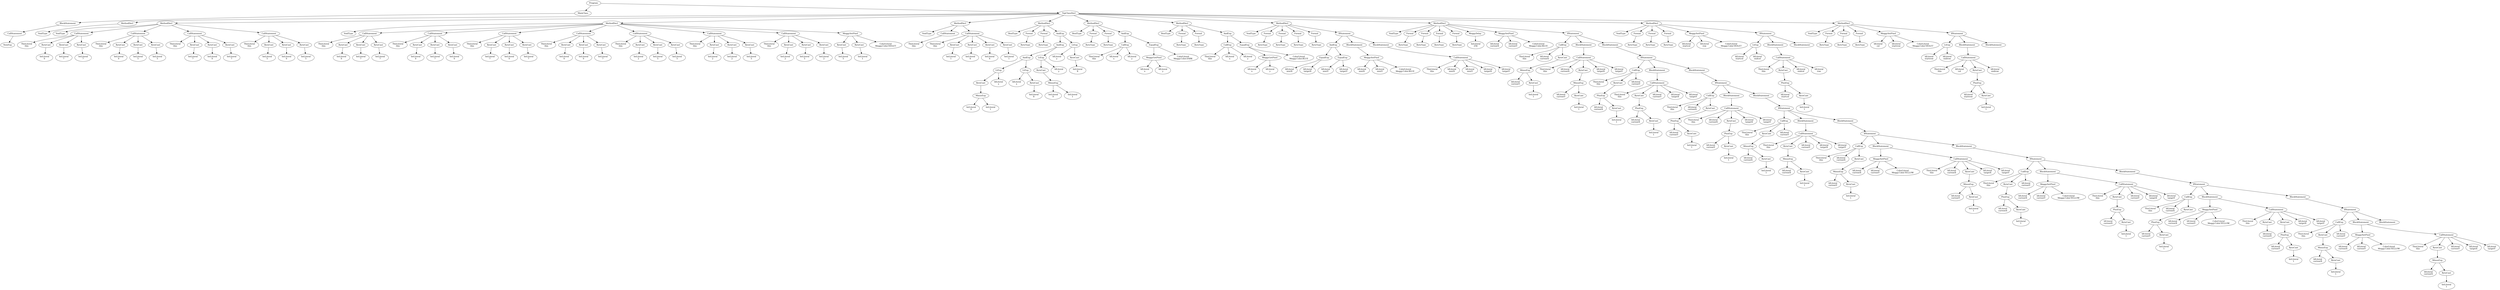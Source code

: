 digraph ASTGraph {
0 [ label="Program" ];
1 [ label="MainClass" ];
0 -> 1
2 [ label="BlockStatement" ];
1 -> 2
3 [ label="CallStatement" ];
2 -> 3
4 [ label="NewExp" ];
3 -> 4
5 [ label="TopClassDecl" ];
0 -> 5
6 [ label="MethodDecl" ];
5 -> 6
7 [ label="VoidType" ];
6 -> 7
8 [ label="MethodDecl" ];
5 -> 8
9 [ label="VoidType" ];
8 -> 9
10 [ label="CallStatement" ];
8 -> 10
11 [ label="ThisLiteral\nthis" ];
10 -> 11
12 [ label="ByteCast" ];
10 -> 12
13 [ label="IntLiteral\n0" ];
12 -> 13
14 [ label="ByteCast" ];
10 -> 14
15 [ label="IntLiteral\n7" ];
14 -> 15
16 [ label="ByteCast" ];
10 -> 16
17 [ label="IntLiteral\n7" ];
16 -> 17
18 [ label="CallStatement" ];
8 -> 18
19 [ label="ThisLiteral\nthis" ];
18 -> 19
20 [ label="ByteCast" ];
18 -> 20
21 [ label="IntLiteral\n0" ];
20 -> 21
22 [ label="ByteCast" ];
18 -> 22
23 [ label="IntLiteral\n5" ];
22 -> 23
24 [ label="ByteCast" ];
18 -> 24
25 [ label="IntLiteral\n5" ];
24 -> 25
26 [ label="CallStatement" ];
8 -> 26
27 [ label="ThisLiteral\nthis" ];
26 -> 27
28 [ label="ByteCast" ];
26 -> 28
29 [ label="IntLiteral\n7" ];
28 -> 29
30 [ label="ByteCast" ];
26 -> 30
31 [ label="IntLiteral\n0" ];
30 -> 31
32 [ label="ByteCast" ];
26 -> 32
33 [ label="IntLiteral\n7" ];
32 -> 33
34 [ label="CallStatement" ];
8 -> 34
35 [ label="ThisLiteral\nthis" ];
34 -> 35
36 [ label="ByteCast" ];
34 -> 36
37 [ label="IntLiteral\n5" ];
36 -> 37
38 [ label="ByteCast" ];
34 -> 38
39 [ label="IntLiteral\n0" ];
38 -> 39
40 [ label="ByteCast" ];
34 -> 40
41 [ label="IntLiteral\n5" ];
40 -> 41
42 [ label="MethodDecl" ];
5 -> 42
43 [ label="VoidType" ];
42 -> 43
44 [ label="CallStatement" ];
42 -> 44
45 [ label="ThisLiteral\nthis" ];
44 -> 45
46 [ label="ByteCast" ];
44 -> 46
47 [ label="IntLiteral\n0" ];
46 -> 47
48 [ label="ByteCast" ];
44 -> 48
49 [ label="IntLiteral\n7" ];
48 -> 49
50 [ label="ByteCast" ];
44 -> 50
51 [ label="IntLiteral\n7" ];
50 -> 51
52 [ label="CallStatement" ];
42 -> 52
53 [ label="ThisLiteral\nthis" ];
52 -> 53
54 [ label="ByteCast" ];
52 -> 54
55 [ label="IntLiteral\n0" ];
54 -> 55
56 [ label="ByteCast" ];
52 -> 56
57 [ label="IntLiteral\n7" ];
56 -> 57
58 [ label="ByteCast" ];
52 -> 58
59 [ label="IntLiteral\n0" ];
58 -> 59
60 [ label="CallStatement" ];
42 -> 60
61 [ label="ThisLiteral\nthis" ];
60 -> 61
62 [ label="ByteCast" ];
60 -> 62
63 [ label="IntLiteral\n7" ];
62 -> 63
64 [ label="ByteCast" ];
60 -> 64
65 [ label="IntLiteral\n0" ];
64 -> 65
66 [ label="ByteCast" ];
60 -> 66
67 [ label="IntLiteral\n7" ];
66 -> 67
68 [ label="CallStatement" ];
42 -> 68
69 [ label="ThisLiteral\nthis" ];
68 -> 69
70 [ label="ByteCast" ];
68 -> 70
71 [ label="IntLiteral\n0" ];
70 -> 71
72 [ label="ByteCast" ];
68 -> 72
73 [ label="IntLiteral\n0" ];
72 -> 73
74 [ label="ByteCast" ];
68 -> 74
75 [ label="IntLiteral\n7" ];
74 -> 75
76 [ label="CallStatement" ];
42 -> 76
77 [ label="ThisLiteral\nthis" ];
76 -> 77
78 [ label="ByteCast" ];
76 -> 78
79 [ label="IntLiteral\n2" ];
78 -> 79
80 [ label="ByteCast" ];
76 -> 80
81 [ label="IntLiteral\n5" ];
80 -> 81
82 [ label="ByteCast" ];
76 -> 82
83 [ label="IntLiteral\n5" ];
82 -> 83
84 [ label="CallStatement" ];
42 -> 84
85 [ label="ThisLiteral\nthis" ];
84 -> 85
86 [ label="ByteCast" ];
84 -> 86
87 [ label="IntLiteral\n2" ];
86 -> 87
88 [ label="ByteCast" ];
84 -> 88
89 [ label="IntLiteral\n2" ];
88 -> 89
90 [ label="ByteCast" ];
84 -> 90
91 [ label="IntLiteral\n5" ];
90 -> 91
92 [ label="CallStatement" ];
42 -> 92
93 [ label="ThisLiteral\nthis" ];
92 -> 93
94 [ label="ByteCast" ];
92 -> 94
95 [ label="IntLiteral\n2" ];
94 -> 95
96 [ label="ByteCast" ];
92 -> 96
97 [ label="IntLiteral\n5" ];
96 -> 97
98 [ label="ByteCast" ];
92 -> 98
99 [ label="IntLiteral\n2" ];
98 -> 99
100 [ label="MeggySetPixel" ];
42 -> 100
101 [ label="ByteCast" ];
100 -> 101
102 [ label="IntLiteral\n5" ];
101 -> 102
103 [ label="ByteCast" ];
100 -> 103
104 [ label="IntLiteral\n1" ];
103 -> 104
105 [ label="ColorLiteral\nMeggy.Color.VIOLET" ];
100 -> 105
106 [ label="MethodDecl" ];
5 -> 106
107 [ label="VoidType" ];
106 -> 107
108 [ label="CallStatement" ];
106 -> 108
109 [ label="ThisLiteral\nthis" ];
108 -> 109
110 [ label="CallStatement" ];
106 -> 110
111 [ label="ThisLiteral\nthis" ];
110 -> 111
112 [ label="ByteCast" ];
110 -> 112
113 [ label="IntLiteral\n1" ];
112 -> 113
114 [ label="ByteCast" ];
110 -> 114
115 [ label="IntLiteral\n6" ];
114 -> 115
116 [ label="ByteCast" ];
110 -> 116
117 [ label="IntLiteral\n6" ];
116 -> 117
118 [ label="ByteCast" ];
110 -> 118
119 [ label="IntLiteral\n1" ];
118 -> 119
120 [ label="MethodDecl" ];
5 -> 120
121 [ label="BoolType" ];
120 -> 121
122 [ label="Formal" ];
120 -> 122
123 [ label="ByteType" ];
122 -> 123
124 [ label="Formal" ];
120 -> 124
125 [ label="ByteType" ];
124 -> 125
126 [ label="AndExp" ];
120 -> 126
127 [ label="AndExp" ];
126 -> 127
128 [ label="AndExp" ];
127 -> 128
129 [ label="LtExp" ];
128 -> 129
130 [ label="ByteCast" ];
129 -> 130
131 [ label="MinusExp" ];
130 -> 131
132 [ label="IntLiteral\n0" ];
131 -> 132
133 [ label="IntLiteral\n1" ];
131 -> 133
134 [ label="IdLiteral\nx" ];
129 -> 134
135 [ label="LtExp" ];
128 -> 135
136 [ label="IdLiteral\nx" ];
135 -> 136
137 [ label="ByteCast" ];
135 -> 137
138 [ label="IntLiteral\n8" ];
137 -> 138
139 [ label="LtExp" ];
127 -> 139
140 [ label="ByteCast" ];
139 -> 140
141 [ label="MinusExp" ];
140 -> 141
142 [ label="IntLiteral\n0" ];
141 -> 142
143 [ label="IntLiteral\n1" ];
141 -> 143
144 [ label="IdLiteral\ny" ];
139 -> 144
145 [ label="LtExp" ];
126 -> 145
146 [ label="IdLiteral\ny" ];
145 -> 146
147 [ label="ByteCast" ];
145 -> 147
148 [ label="IntLiteral\n8" ];
147 -> 148
149 [ label="MethodDecl" ];
5 -> 149
150 [ label="BoolType" ];
149 -> 150
151 [ label="Formal" ];
149 -> 151
152 [ label="ByteType" ];
151 -> 152
153 [ label="Formal" ];
149 -> 153
154 [ label="ByteType" ];
153 -> 154
155 [ label="AndExp" ];
149 -> 155
156 [ label="CallExp" ];
155 -> 156
157 [ label="ThisLiteral\nthis" ];
156 -> 157
158 [ label="IdLiteral\nx" ];
156 -> 158
159 [ label="IdLiteral\ny" ];
156 -> 159
160 [ label="EqualExp" ];
155 -> 160
161 [ label="MeggyGetPixel" ];
160 -> 161
162 [ label="IdLiteral\nx" ];
161 -> 162
163 [ label="IdLiteral\ny" ];
161 -> 163
164 [ label="ColorLiteral\nMeggy.Color.DARK" ];
160 -> 164
165 [ label="MethodDecl" ];
5 -> 165
166 [ label="BoolType" ];
165 -> 166
167 [ label="Formal" ];
165 -> 167
168 [ label="ByteType" ];
167 -> 168
169 [ label="Formal" ];
165 -> 169
170 [ label="ByteType" ];
169 -> 170
171 [ label="AndExp" ];
165 -> 171
172 [ label="CallExp" ];
171 -> 172
173 [ label="ThisLiteral\nthis" ];
172 -> 173
174 [ label="IdLiteral\nx" ];
172 -> 174
175 [ label="IdLiteral\ny" ];
172 -> 175
176 [ label="EqualExp" ];
171 -> 176
177 [ label="MeggyGetPixel" ];
176 -> 177
178 [ label="IdLiteral\nx" ];
177 -> 178
179 [ label="IdLiteral\ny" ];
177 -> 179
180 [ label="ColorLiteral\nMeggy.Color.BLUE" ];
176 -> 180
181 [ label="MethodDecl" ];
5 -> 181
182 [ label="VoidType" ];
181 -> 182
183 [ label="Formal" ];
181 -> 183
184 [ label="ByteType" ];
183 -> 184
185 [ label="Formal" ];
181 -> 185
186 [ label="ByteType" ];
185 -> 186
187 [ label="Formal" ];
181 -> 187
188 [ label="ByteType" ];
187 -> 188
189 [ label="Formal" ];
181 -> 189
190 [ label="ByteType" ];
189 -> 190
191 [ label="IfStatement" ];
181 -> 191
192 [ label="AndExp" ];
191 -> 192
193 [ label="EqualExp" ];
192 -> 193
194 [ label="IdLiteral\nnextX" ];
193 -> 194
195 [ label="IdLiteral\ntargetX" ];
193 -> 195
196 [ label="EqualExp" ];
192 -> 196
197 [ label="IdLiteral\nnextY" ];
196 -> 197
198 [ label="IdLiteral\ntargetY" ];
196 -> 198
199 [ label="BlockStatement" ];
191 -> 199
200 [ label="MeggySetPixel" ];
199 -> 200
201 [ label="IdLiteral\nnextX" ];
200 -> 201
202 [ label="IdLiteral\nnextY" ];
200 -> 202
203 [ label="ColorLiteral\nMeggy.Color.BLUE" ];
200 -> 203
204 [ label="BlockStatement" ];
191 -> 204
205 [ label="CallStatement" ];
204 -> 205
206 [ label="ThisLiteral\nthis" ];
205 -> 206
207 [ label="IdLiteral\nnextX" ];
205 -> 207
208 [ label="IdLiteral\nnextY" ];
205 -> 208
209 [ label="IdLiteral\ntargetX" ];
205 -> 209
210 [ label="IdLiteral\ntargetY" ];
205 -> 210
211 [ label="MethodDecl" ];
5 -> 211
212 [ label="VoidType" ];
211 -> 212
213 [ label="Formal" ];
211 -> 213
214 [ label="ByteType" ];
213 -> 214
215 [ label="Formal" ];
211 -> 215
216 [ label="ByteType" ];
215 -> 216
217 [ label="Formal" ];
211 -> 217
218 [ label="ByteType" ];
217 -> 218
219 [ label="Formal" ];
211 -> 219
220 [ label="ByteType" ];
219 -> 220
221 [ label="MeggyDelay" ];
211 -> 221
222 [ label="IntLiteral\n256" ];
221 -> 222
223 [ label="MeggySetPixel" ];
211 -> 223
224 [ label="IdLiteral\ncurrentX" ];
223 -> 224
225 [ label="IdLiteral\ncurrentY" ];
223 -> 225
226 [ label="ColorLiteral\nMeggy.Color.BLUE" ];
223 -> 226
227 [ label="IfStatement" ];
211 -> 227
228 [ label="CallExp" ];
227 -> 228
229 [ label="ThisLiteral\nthis" ];
228 -> 229
230 [ label="IdLiteral\ncurrentX" ];
228 -> 230
231 [ label="ByteCast" ];
228 -> 231
232 [ label="MinusExp" ];
231 -> 232
233 [ label="IdLiteral\ncurrentY" ];
232 -> 233
234 [ label="ByteCast" ];
232 -> 234
235 [ label="IntLiteral\n1" ];
234 -> 235
236 [ label="BlockStatement" ];
227 -> 236
237 [ label="CallStatement" ];
236 -> 237
238 [ label="ThisLiteral\nthis" ];
237 -> 238
239 [ label="IdLiteral\ncurrentX" ];
237 -> 239
240 [ label="ByteCast" ];
237 -> 240
241 [ label="MinusExp" ];
240 -> 241
242 [ label="IdLiteral\ncurrentY" ];
241 -> 242
243 [ label="ByteCast" ];
241 -> 243
244 [ label="IntLiteral\n1" ];
243 -> 244
245 [ label="IdLiteral\ntargetX" ];
237 -> 245
246 [ label="IdLiteral\ntargetY" ];
237 -> 246
247 [ label="BlockStatement" ];
227 -> 247
248 [ label="IfStatement" ];
247 -> 248
249 [ label="CallExp" ];
248 -> 249
250 [ label="ThisLiteral\nthis" ];
249 -> 250
251 [ label="ByteCast" ];
249 -> 251
252 [ label="PlusExp" ];
251 -> 252
253 [ label="IdLiteral\ncurrentX" ];
252 -> 253
254 [ label="ByteCast" ];
252 -> 254
255 [ label="IntLiteral\n1" ];
254 -> 255
256 [ label="IdLiteral\ncurrentY" ];
249 -> 256
257 [ label="BlockStatement" ];
248 -> 257
258 [ label="CallStatement" ];
257 -> 258
259 [ label="ThisLiteral\nthis" ];
258 -> 259
260 [ label="ByteCast" ];
258 -> 260
261 [ label="PlusExp" ];
260 -> 261
262 [ label="IdLiteral\ncurrentX" ];
261 -> 262
263 [ label="ByteCast" ];
261 -> 263
264 [ label="IntLiteral\n1" ];
263 -> 264
265 [ label="IdLiteral\ncurrentY" ];
258 -> 265
266 [ label="IdLiteral\ntargetX" ];
258 -> 266
267 [ label="IdLiteral\ntargetY" ];
258 -> 267
268 [ label="BlockStatement" ];
248 -> 268
269 [ label="IfStatement" ];
268 -> 269
270 [ label="CallExp" ];
269 -> 270
271 [ label="ThisLiteral\nthis" ];
270 -> 271
272 [ label="IdLiteral\ncurrentX" ];
270 -> 272
273 [ label="ByteCast" ];
270 -> 273
274 [ label="PlusExp" ];
273 -> 274
275 [ label="IdLiteral\ncurrentY" ];
274 -> 275
276 [ label="ByteCast" ];
274 -> 276
277 [ label="IntLiteral\n1" ];
276 -> 277
278 [ label="BlockStatement" ];
269 -> 278
279 [ label="CallStatement" ];
278 -> 279
280 [ label="ThisLiteral\nthis" ];
279 -> 280
281 [ label="IdLiteral\ncurrentX" ];
279 -> 281
282 [ label="ByteCast" ];
279 -> 282
283 [ label="PlusExp" ];
282 -> 283
284 [ label="IdLiteral\ncurrentY" ];
283 -> 284
285 [ label="ByteCast" ];
283 -> 285
286 [ label="IntLiteral\n1" ];
285 -> 286
287 [ label="IdLiteral\ntargetX" ];
279 -> 287
288 [ label="IdLiteral\ntargetY" ];
279 -> 288
289 [ label="BlockStatement" ];
269 -> 289
290 [ label="IfStatement" ];
289 -> 290
291 [ label="CallExp" ];
290 -> 291
292 [ label="ThisLiteral\nthis" ];
291 -> 292
293 [ label="ByteCast" ];
291 -> 293
294 [ label="MinusExp" ];
293 -> 294
295 [ label="IdLiteral\ncurrentX" ];
294 -> 295
296 [ label="ByteCast" ];
294 -> 296
297 [ label="IntLiteral\n1" ];
296 -> 297
298 [ label="IdLiteral\ncurrentY" ];
291 -> 298
299 [ label="BlockStatement" ];
290 -> 299
300 [ label="CallStatement" ];
299 -> 300
301 [ label="ThisLiteral\nthis" ];
300 -> 301
302 [ label="ByteCast" ];
300 -> 302
303 [ label="MinusExp" ];
302 -> 303
304 [ label="IdLiteral\ncurrentX" ];
303 -> 304
305 [ label="ByteCast" ];
303 -> 305
306 [ label="IntLiteral\n1" ];
305 -> 306
307 [ label="IdLiteral\ncurrentY" ];
300 -> 307
308 [ label="IdLiteral\ntargetX" ];
300 -> 308
309 [ label="IdLiteral\ntargetY" ];
300 -> 309
310 [ label="BlockStatement" ];
290 -> 310
311 [ label="IfStatement" ];
310 -> 311
312 [ label="CallExp" ];
311 -> 312
313 [ label="ThisLiteral\nthis" ];
312 -> 313
314 [ label="IdLiteral\ncurrentX" ];
312 -> 314
315 [ label="ByteCast" ];
312 -> 315
316 [ label="MinusExp" ];
315 -> 316
317 [ label="IdLiteral\ncurrentY" ];
316 -> 317
318 [ label="ByteCast" ];
316 -> 318
319 [ label="IntLiteral\n1" ];
318 -> 319
320 [ label="BlockStatement" ];
311 -> 320
321 [ label="MeggySetPixel" ];
320 -> 321
322 [ label="IdLiteral\ncurrentX" ];
321 -> 322
323 [ label="IdLiteral\ncurrentY" ];
321 -> 323
324 [ label="ColorLiteral\nMeggy.Color.YELLOW" ];
321 -> 324
325 [ label="CallStatement" ];
320 -> 325
326 [ label="ThisLiteral\nthis" ];
325 -> 326
327 [ label="IdLiteral\ncurrentX" ];
325 -> 327
328 [ label="ByteCast" ];
325 -> 328
329 [ label="MinusExp" ];
328 -> 329
330 [ label="IdLiteral\ncurrentY" ];
329 -> 330
331 [ label="ByteCast" ];
329 -> 331
332 [ label="IntLiteral\n1" ];
331 -> 332
333 [ label="IdLiteral\ntargetX" ];
325 -> 333
334 [ label="IdLiteral\ntargetY" ];
325 -> 334
335 [ label="BlockStatement" ];
311 -> 335
336 [ label="IfStatement" ];
335 -> 336
337 [ label="CallExp" ];
336 -> 337
338 [ label="ThisLiteral\nthis" ];
337 -> 338
339 [ label="ByteCast" ];
337 -> 339
340 [ label="PlusExp" ];
339 -> 340
341 [ label="IdLiteral\ncurrentX" ];
340 -> 341
342 [ label="ByteCast" ];
340 -> 342
343 [ label="IntLiteral\n1" ];
342 -> 343
344 [ label="IdLiteral\ncurrentY" ];
337 -> 344
345 [ label="BlockStatement" ];
336 -> 345
346 [ label="MeggySetPixel" ];
345 -> 346
347 [ label="IdLiteral\ncurrentX" ];
346 -> 347
348 [ label="IdLiteral\ncurrentY" ];
346 -> 348
349 [ label="ColorLiteral\nMeggy.Color.YELLOW" ];
346 -> 349
350 [ label="CallStatement" ];
345 -> 350
351 [ label="ThisLiteral\nthis" ];
350 -> 351
352 [ label="ByteCast" ];
350 -> 352
353 [ label="PlusExp" ];
352 -> 353
354 [ label="IdLiteral\ncurrentX" ];
353 -> 354
355 [ label="ByteCast" ];
353 -> 355
356 [ label="IntLiteral\n1" ];
355 -> 356
357 [ label="IdLiteral\ncurrentY" ];
350 -> 357
358 [ label="IdLiteral\ntargetX" ];
350 -> 358
359 [ label="IdLiteral\ntargetY" ];
350 -> 359
360 [ label="BlockStatement" ];
336 -> 360
361 [ label="IfStatement" ];
360 -> 361
362 [ label="CallExp" ];
361 -> 362
363 [ label="ThisLiteral\nthis" ];
362 -> 363
364 [ label="IdLiteral\ncurrentX" ];
362 -> 364
365 [ label="ByteCast" ];
362 -> 365
366 [ label="PlusExp" ];
365 -> 366
367 [ label="IdLiteral\ncurrentY" ];
366 -> 367
368 [ label="ByteCast" ];
366 -> 368
369 [ label="IntLiteral\n1" ];
368 -> 369
370 [ label="BlockStatement" ];
361 -> 370
371 [ label="MeggySetPixel" ];
370 -> 371
372 [ label="IdLiteral\ncurrentX" ];
371 -> 372
373 [ label="IdLiteral\ncurrentY" ];
371 -> 373
374 [ label="ColorLiteral\nMeggy.Color.YELLOW" ];
371 -> 374
375 [ label="CallStatement" ];
370 -> 375
376 [ label="ThisLiteral\nthis" ];
375 -> 376
377 [ label="ByteCast" ];
375 -> 377
378 [ label="IdLiteral\ncurrentX" ];
377 -> 378
379 [ label="ByteCast" ];
375 -> 379
380 [ label="PlusExp" ];
379 -> 380
381 [ label="IdLiteral\ncurrentY" ];
380 -> 381
382 [ label="ByteCast" ];
380 -> 382
383 [ label="IntLiteral\n1" ];
382 -> 383
384 [ label="IdLiteral\ntargetX" ];
375 -> 384
385 [ label="IdLiteral\ntargetY" ];
375 -> 385
386 [ label="BlockStatement" ];
361 -> 386
387 [ label="IfStatement" ];
386 -> 387
388 [ label="CallExp" ];
387 -> 388
389 [ label="ThisLiteral\nthis" ];
388 -> 389
390 [ label="ByteCast" ];
388 -> 390
391 [ label="MinusExp" ];
390 -> 391
392 [ label="IdLiteral\ncurrentX" ];
391 -> 392
393 [ label="ByteCast" ];
391 -> 393
394 [ label="IntLiteral\n1" ];
393 -> 394
395 [ label="IdLiteral\ncurrentY" ];
388 -> 395
396 [ label="BlockStatement" ];
387 -> 396
397 [ label="MeggySetPixel" ];
396 -> 397
398 [ label="IdLiteral\ncurrentX" ];
397 -> 398
399 [ label="IdLiteral\ncurrentY" ];
397 -> 399
400 [ label="ColorLiteral\nMeggy.Color.YELLOW" ];
397 -> 400
401 [ label="CallStatement" ];
396 -> 401
402 [ label="ThisLiteral\nthis" ];
401 -> 402
403 [ label="ByteCast" ];
401 -> 403
404 [ label="MinusExp" ];
403 -> 404
405 [ label="IdLiteral\ncurrentX" ];
404 -> 405
406 [ label="ByteCast" ];
404 -> 406
407 [ label="IntLiteral\n1" ];
406 -> 407
408 [ label="IdLiteral\ncurrentY" ];
401 -> 408
409 [ label="IdLiteral\ntargetX" ];
401 -> 409
410 [ label="IdLiteral\ntargetY" ];
401 -> 410
411 [ label="BlockStatement" ];
387 -> 411
412 [ label="MethodDecl" ];
5 -> 412
413 [ label="VoidType" ];
412 -> 413
414 [ label="Formal" ];
412 -> 414
415 [ label="ByteType" ];
414 -> 415
416 [ label="Formal" ];
412 -> 416
417 [ label="ByteType" ];
416 -> 417
418 [ label="Formal" ];
412 -> 418
419 [ label="ByteType" ];
418 -> 419
420 [ label="MeggySetPixel" ];
412 -> 420
421 [ label="IdLiteral\nstartcol" ];
420 -> 421
422 [ label="IdLiteral\nrow" ];
420 -> 422
423 [ label="ColorLiteral\nMeggy.Color.VIOLET" ];
420 -> 423
424 [ label="IfStatement" ];
412 -> 424
425 [ label="LtExp" ];
424 -> 425
426 [ label="IdLiteral\nstartcol" ];
425 -> 426
427 [ label="IdLiteral\nendcol" ];
425 -> 427
428 [ label="BlockStatement" ];
424 -> 428
429 [ label="CallStatement" ];
428 -> 429
430 [ label="ThisLiteral\nthis" ];
429 -> 430
431 [ label="ByteCast" ];
429 -> 431
432 [ label="PlusExp" ];
431 -> 432
433 [ label="IdLiteral\nstartcol" ];
432 -> 433
434 [ label="ByteCast" ];
432 -> 434
435 [ label="IntLiteral\n1" ];
434 -> 435
436 [ label="IdLiteral\nendcol" ];
429 -> 436
437 [ label="IdLiteral\nrow" ];
429 -> 437
438 [ label="BlockStatement" ];
424 -> 438
439 [ label="MethodDecl" ];
5 -> 439
440 [ label="VoidType" ];
439 -> 440
441 [ label="Formal" ];
439 -> 441
442 [ label="ByteType" ];
441 -> 442
443 [ label="Formal" ];
439 -> 443
444 [ label="ByteType" ];
443 -> 444
445 [ label="Formal" ];
439 -> 445
446 [ label="ByteType" ];
445 -> 446
447 [ label="MeggySetPixel" ];
439 -> 447
448 [ label="IdLiteral\ncol" ];
447 -> 448
449 [ label="IdLiteral\nstartrow" ];
447 -> 449
450 [ label="ColorLiteral\nMeggy.Color.VIOLET" ];
447 -> 450
451 [ label="IfStatement" ];
439 -> 451
452 [ label="LtExp" ];
451 -> 452
453 [ label="IdLiteral\nstartrow" ];
452 -> 453
454 [ label="IdLiteral\nendrow" ];
452 -> 454
455 [ label="BlockStatement" ];
451 -> 455
456 [ label="CallStatement" ];
455 -> 456
457 [ label="ThisLiteral\nthis" ];
456 -> 457
458 [ label="IdLiteral\ncol" ];
456 -> 458
459 [ label="ByteCast" ];
456 -> 459
460 [ label="PlusExp" ];
459 -> 460
461 [ label="IdLiteral\nstartrow" ];
460 -> 461
462 [ label="ByteCast" ];
460 -> 462
463 [ label="IntLiteral\n1" ];
462 -> 463
464 [ label="IdLiteral\nendrow" ];
456 -> 464
465 [ label="BlockStatement" ];
451 -> 465
}
